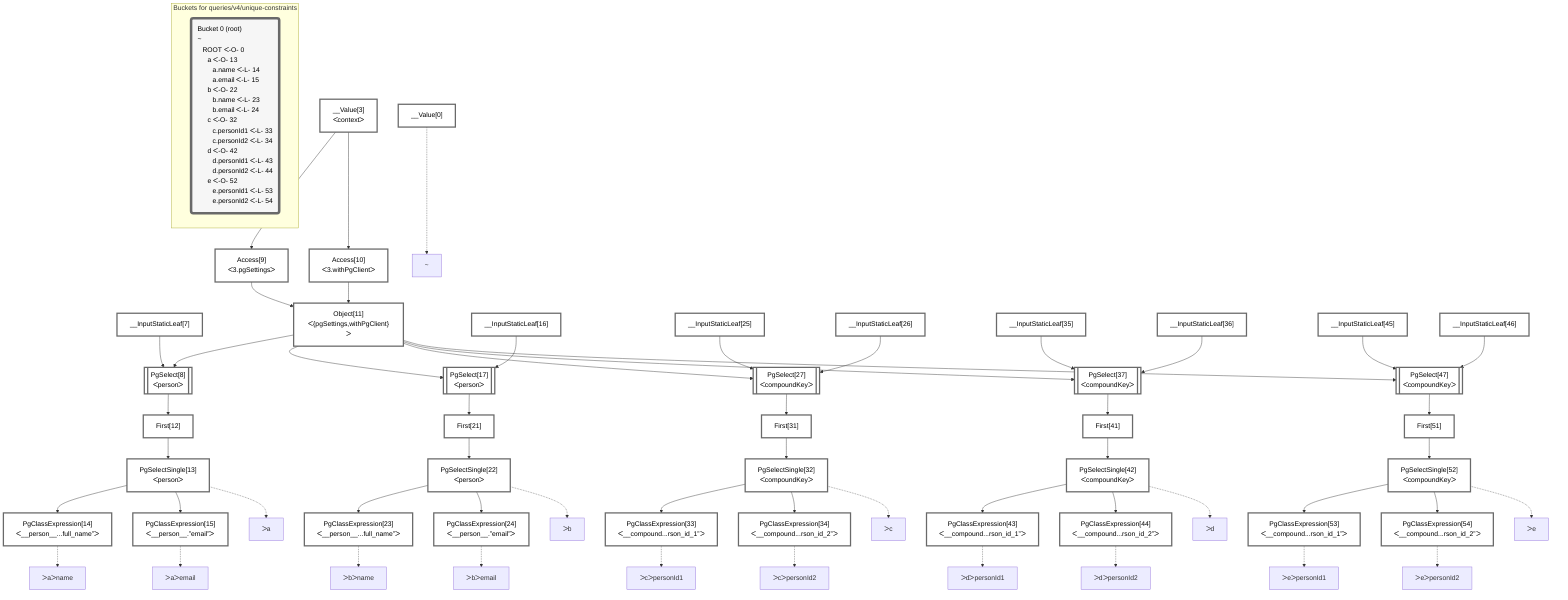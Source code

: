 graph TD
    classDef path fill:#eee,stroke:#000,color:#000
    classDef plan fill:#fff,stroke-width:3px,color:#000
    classDef itemplan fill:#fff,stroke-width:6px,color:#000
    classDef sideeffectplan fill:#f00,stroke-width:6px,color:#000
    classDef bucket fill:#f6f6f6,color:#000,stroke-width:6px,text-align:left


    %% define plans
    __Value0["__Value[0]"]:::plan
    __Value3["__Value[3]<br />ᐸcontextᐳ"]:::plan
    __InputStaticLeaf7["__InputStaticLeaf[7]"]:::plan
    Access9["Access[9]<br />ᐸ3.pgSettingsᐳ"]:::plan
    Access10["Access[10]<br />ᐸ3.withPgClientᐳ"]:::plan
    Object11["Object[11]<br />ᐸ{pgSettings,withPgClient}ᐳ"]:::plan
    PgSelect8[["PgSelect[8]<br />ᐸpersonᐳ"]]:::plan
    First12["First[12]"]:::plan
    PgSelectSingle13["PgSelectSingle[13]<br />ᐸpersonᐳ"]:::plan
    PgClassExpression14["PgClassExpression[14]<br />ᐸ__person__...full_name”ᐳ"]:::plan
    PgClassExpression15["PgClassExpression[15]<br />ᐸ__person__.”email”ᐳ"]:::plan
    __InputStaticLeaf16["__InputStaticLeaf[16]"]:::plan
    PgSelect17[["PgSelect[17]<br />ᐸpersonᐳ"]]:::plan
    First21["First[21]"]:::plan
    PgSelectSingle22["PgSelectSingle[22]<br />ᐸpersonᐳ"]:::plan
    PgClassExpression23["PgClassExpression[23]<br />ᐸ__person__...full_name”ᐳ"]:::plan
    PgClassExpression24["PgClassExpression[24]<br />ᐸ__person__.”email”ᐳ"]:::plan
    __InputStaticLeaf25["__InputStaticLeaf[25]"]:::plan
    __InputStaticLeaf26["__InputStaticLeaf[26]"]:::plan
    PgSelect27[["PgSelect[27]<br />ᐸcompoundKeyᐳ"]]:::plan
    First31["First[31]"]:::plan
    PgSelectSingle32["PgSelectSingle[32]<br />ᐸcompoundKeyᐳ"]:::plan
    PgClassExpression33["PgClassExpression[33]<br />ᐸ__compound...rson_id_1”ᐳ"]:::plan
    PgClassExpression34["PgClassExpression[34]<br />ᐸ__compound...rson_id_2”ᐳ"]:::plan
    __InputStaticLeaf35["__InputStaticLeaf[35]"]:::plan
    __InputStaticLeaf36["__InputStaticLeaf[36]"]:::plan
    PgSelect37[["PgSelect[37]<br />ᐸcompoundKeyᐳ"]]:::plan
    First41["First[41]"]:::plan
    PgSelectSingle42["PgSelectSingle[42]<br />ᐸcompoundKeyᐳ"]:::plan
    PgClassExpression43["PgClassExpression[43]<br />ᐸ__compound...rson_id_1”ᐳ"]:::plan
    PgClassExpression44["PgClassExpression[44]<br />ᐸ__compound...rson_id_2”ᐳ"]:::plan
    __InputStaticLeaf45["__InputStaticLeaf[45]"]:::plan
    __InputStaticLeaf46["__InputStaticLeaf[46]"]:::plan
    PgSelect47[["PgSelect[47]<br />ᐸcompoundKeyᐳ"]]:::plan
    First51["First[51]"]:::plan
    PgSelectSingle52["PgSelectSingle[52]<br />ᐸcompoundKeyᐳ"]:::plan
    PgClassExpression53["PgClassExpression[53]<br />ᐸ__compound...rson_id_1”ᐳ"]:::plan
    PgClassExpression54["PgClassExpression[54]<br />ᐸ__compound...rson_id_2”ᐳ"]:::plan

    %% plan dependencies
    __Value3 --> Access9
    __Value3 --> Access10
    Access9 & Access10 --> Object11
    Object11 & __InputStaticLeaf7 --> PgSelect8
    PgSelect8 --> First12
    First12 --> PgSelectSingle13
    PgSelectSingle13 --> PgClassExpression14
    PgSelectSingle13 --> PgClassExpression15
    Object11 & __InputStaticLeaf16 --> PgSelect17
    PgSelect17 --> First21
    First21 --> PgSelectSingle22
    PgSelectSingle22 --> PgClassExpression23
    PgSelectSingle22 --> PgClassExpression24
    Object11 & __InputStaticLeaf25 & __InputStaticLeaf26 --> PgSelect27
    PgSelect27 --> First31
    First31 --> PgSelectSingle32
    PgSelectSingle32 --> PgClassExpression33
    PgSelectSingle32 --> PgClassExpression34
    Object11 & __InputStaticLeaf35 & __InputStaticLeaf36 --> PgSelect37
    PgSelect37 --> First41
    First41 --> PgSelectSingle42
    PgSelectSingle42 --> PgClassExpression43
    PgSelectSingle42 --> PgClassExpression44
    Object11 & __InputStaticLeaf45 & __InputStaticLeaf46 --> PgSelect47
    PgSelect47 --> First51
    First51 --> PgSelectSingle52
    PgSelectSingle52 --> PgClassExpression53
    PgSelectSingle52 --> PgClassExpression54

    %% plan-to-path relationships
    P0["~"]
    __Value0 -.-> P0
    P13["ᐳa"]
    PgSelectSingle13 -.-> P13
    P14["ᐳaᐳname"]
    PgClassExpression14 -.-> P14
    P15["ᐳaᐳemail"]
    PgClassExpression15 -.-> P15
    P22["ᐳb"]
    PgSelectSingle22 -.-> P22
    P23["ᐳbᐳname"]
    PgClassExpression23 -.-> P23
    P24["ᐳbᐳemail"]
    PgClassExpression24 -.-> P24
    P32["ᐳc"]
    PgSelectSingle32 -.-> P32
    P33["ᐳcᐳpersonId1"]
    PgClassExpression33 -.-> P33
    P34["ᐳcᐳpersonId2"]
    PgClassExpression34 -.-> P34
    P42["ᐳd"]
    PgSelectSingle42 -.-> P42
    P43["ᐳdᐳpersonId1"]
    PgClassExpression43 -.-> P43
    P44["ᐳdᐳpersonId2"]
    PgClassExpression44 -.-> P44
    P52["ᐳe"]
    PgSelectSingle52 -.-> P52
    P53["ᐳeᐳpersonId1"]
    PgClassExpression53 -.-> P53
    P54["ᐳeᐳpersonId2"]
    PgClassExpression54 -.-> P54

    subgraph "Buckets for queries/v4/unique-constraints"
    Bucket0("Bucket 0 (root)<br />~<br />⠀ROOT ᐸ-O- 0<br />⠀⠀a ᐸ-O- 13<br />⠀⠀⠀a.name ᐸ-L- 14<br />⠀⠀⠀a.email ᐸ-L- 15<br />⠀⠀b ᐸ-O- 22<br />⠀⠀⠀b.name ᐸ-L- 23<br />⠀⠀⠀b.email ᐸ-L- 24<br />⠀⠀c ᐸ-O- 32<br />⠀⠀⠀c.personId1 ᐸ-L- 33<br />⠀⠀⠀c.personId2 ᐸ-L- 34<br />⠀⠀d ᐸ-O- 42<br />⠀⠀⠀d.personId1 ᐸ-L- 43<br />⠀⠀⠀d.personId2 ᐸ-L- 44<br />⠀⠀e ᐸ-O- 52<br />⠀⠀⠀e.personId1 ᐸ-L- 53<br />⠀⠀⠀e.personId2 ᐸ-L- 54"):::bucket
    classDef bucket0 stroke:#696969
    class Bucket0,__Value0,__Value3,__InputStaticLeaf7,PgSelect8,Access9,Access10,Object11,First12,PgSelectSingle13,PgClassExpression14,PgClassExpression15,__InputStaticLeaf16,PgSelect17,First21,PgSelectSingle22,PgClassExpression23,PgClassExpression24,__InputStaticLeaf25,__InputStaticLeaf26,PgSelect27,First31,PgSelectSingle32,PgClassExpression33,PgClassExpression34,__InputStaticLeaf35,__InputStaticLeaf36,PgSelect37,First41,PgSelectSingle42,PgClassExpression43,PgClassExpression44,__InputStaticLeaf45,__InputStaticLeaf46,PgSelect47,First51,PgSelectSingle52,PgClassExpression53,PgClassExpression54 bucket0
    end